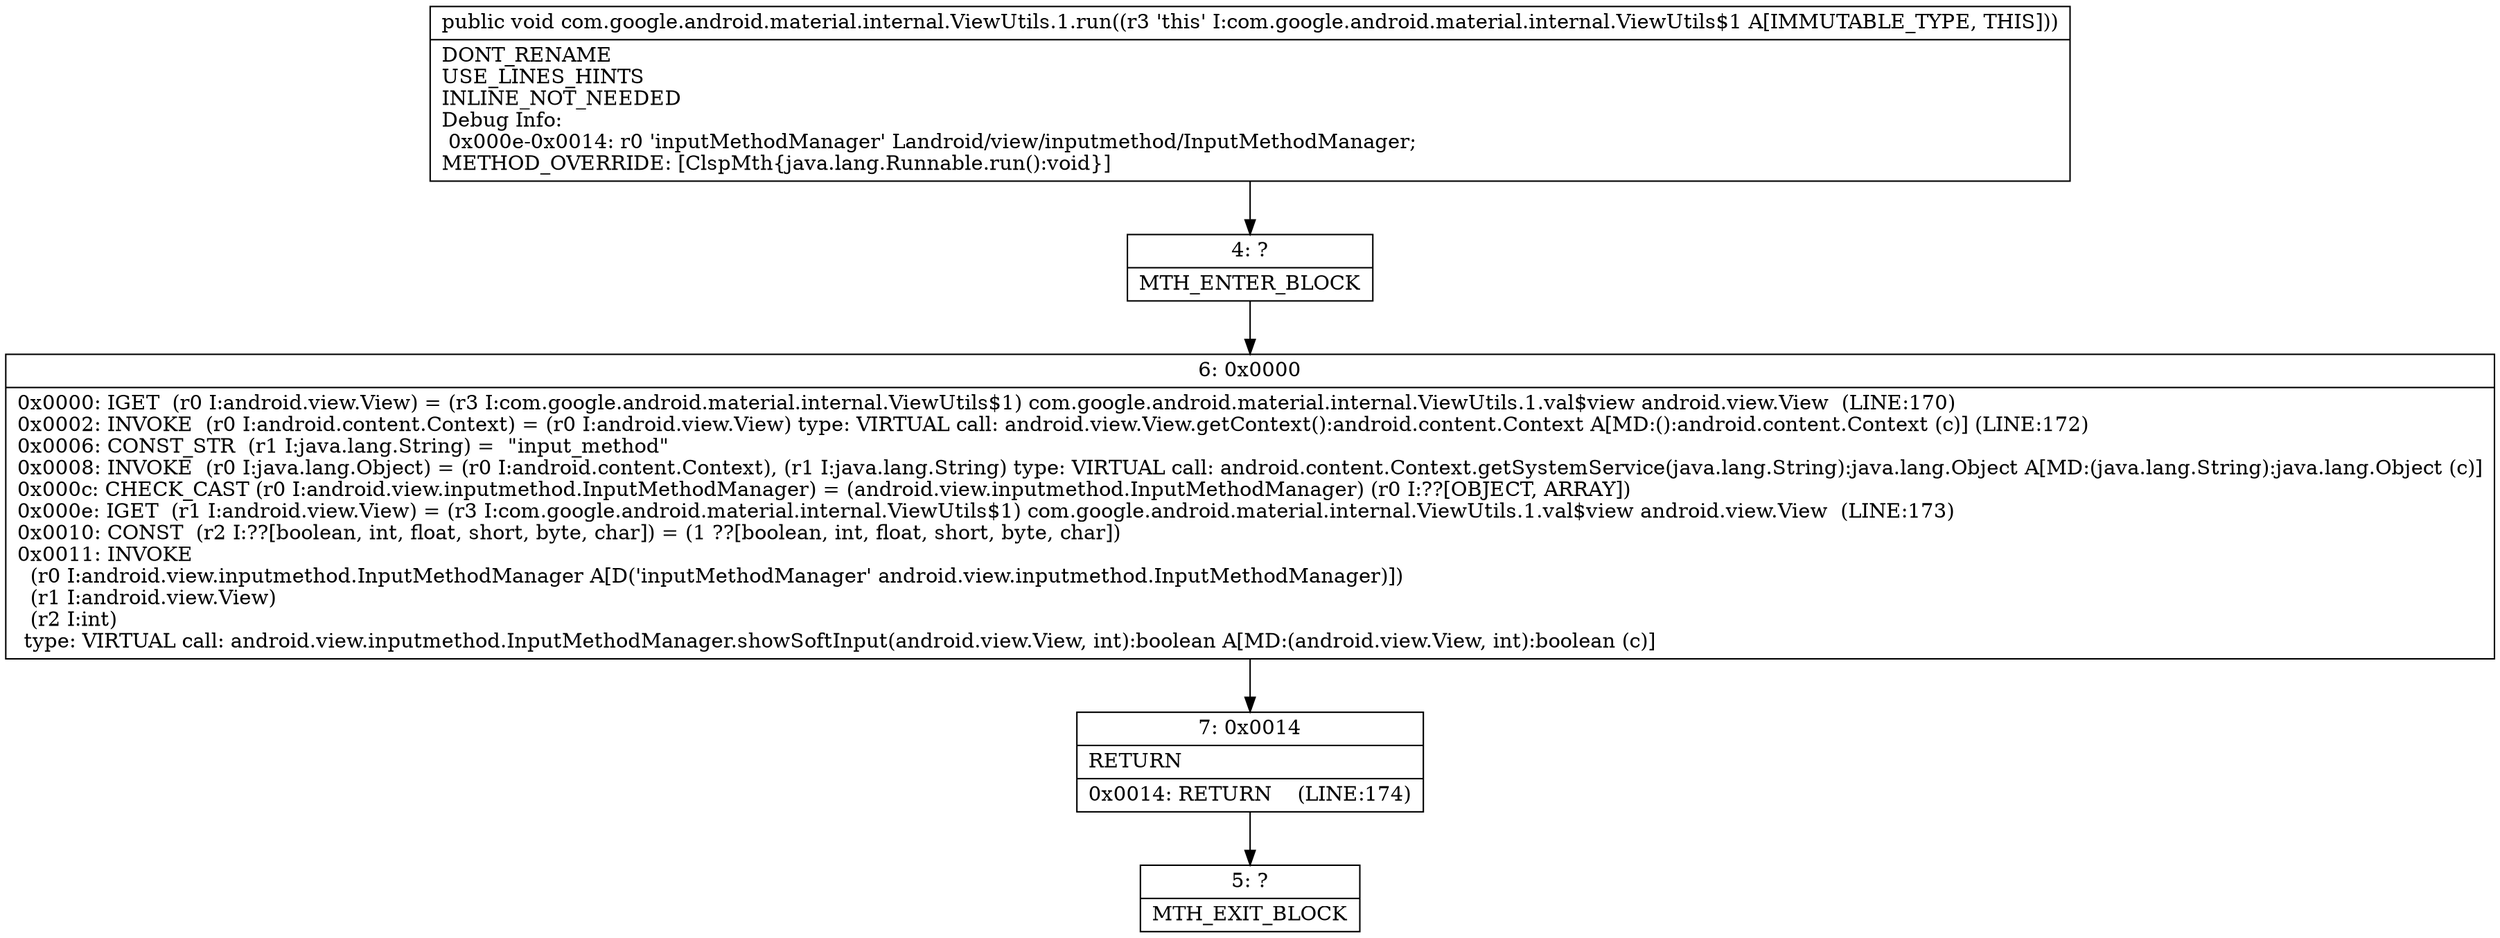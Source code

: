 digraph "CFG forcom.google.android.material.internal.ViewUtils.1.run()V" {
Node_4 [shape=record,label="{4\:\ ?|MTH_ENTER_BLOCK\l}"];
Node_6 [shape=record,label="{6\:\ 0x0000|0x0000: IGET  (r0 I:android.view.View) = (r3 I:com.google.android.material.internal.ViewUtils$1) com.google.android.material.internal.ViewUtils.1.val$view android.view.View  (LINE:170)\l0x0002: INVOKE  (r0 I:android.content.Context) = (r0 I:android.view.View) type: VIRTUAL call: android.view.View.getContext():android.content.Context A[MD:():android.content.Context (c)] (LINE:172)\l0x0006: CONST_STR  (r1 I:java.lang.String) =  \"input_method\" \l0x0008: INVOKE  (r0 I:java.lang.Object) = (r0 I:android.content.Context), (r1 I:java.lang.String) type: VIRTUAL call: android.content.Context.getSystemService(java.lang.String):java.lang.Object A[MD:(java.lang.String):java.lang.Object (c)]\l0x000c: CHECK_CAST (r0 I:android.view.inputmethod.InputMethodManager) = (android.view.inputmethod.InputMethodManager) (r0 I:??[OBJECT, ARRAY]) \l0x000e: IGET  (r1 I:android.view.View) = (r3 I:com.google.android.material.internal.ViewUtils$1) com.google.android.material.internal.ViewUtils.1.val$view android.view.View  (LINE:173)\l0x0010: CONST  (r2 I:??[boolean, int, float, short, byte, char]) = (1 ??[boolean, int, float, short, byte, char]) \l0x0011: INVOKE  \l  (r0 I:android.view.inputmethod.InputMethodManager A[D('inputMethodManager' android.view.inputmethod.InputMethodManager)])\l  (r1 I:android.view.View)\l  (r2 I:int)\l type: VIRTUAL call: android.view.inputmethod.InputMethodManager.showSoftInput(android.view.View, int):boolean A[MD:(android.view.View, int):boolean (c)]\l}"];
Node_7 [shape=record,label="{7\:\ 0x0014|RETURN\l|0x0014: RETURN    (LINE:174)\l}"];
Node_5 [shape=record,label="{5\:\ ?|MTH_EXIT_BLOCK\l}"];
MethodNode[shape=record,label="{public void com.google.android.material.internal.ViewUtils.1.run((r3 'this' I:com.google.android.material.internal.ViewUtils$1 A[IMMUTABLE_TYPE, THIS]))  | DONT_RENAME\lUSE_LINES_HINTS\lINLINE_NOT_NEEDED\lDebug Info:\l  0x000e\-0x0014: r0 'inputMethodManager' Landroid\/view\/inputmethod\/InputMethodManager;\lMETHOD_OVERRIDE: [ClspMth\{java.lang.Runnable.run():void\}]\l}"];
MethodNode -> Node_4;Node_4 -> Node_6;
Node_6 -> Node_7;
Node_7 -> Node_5;
}

